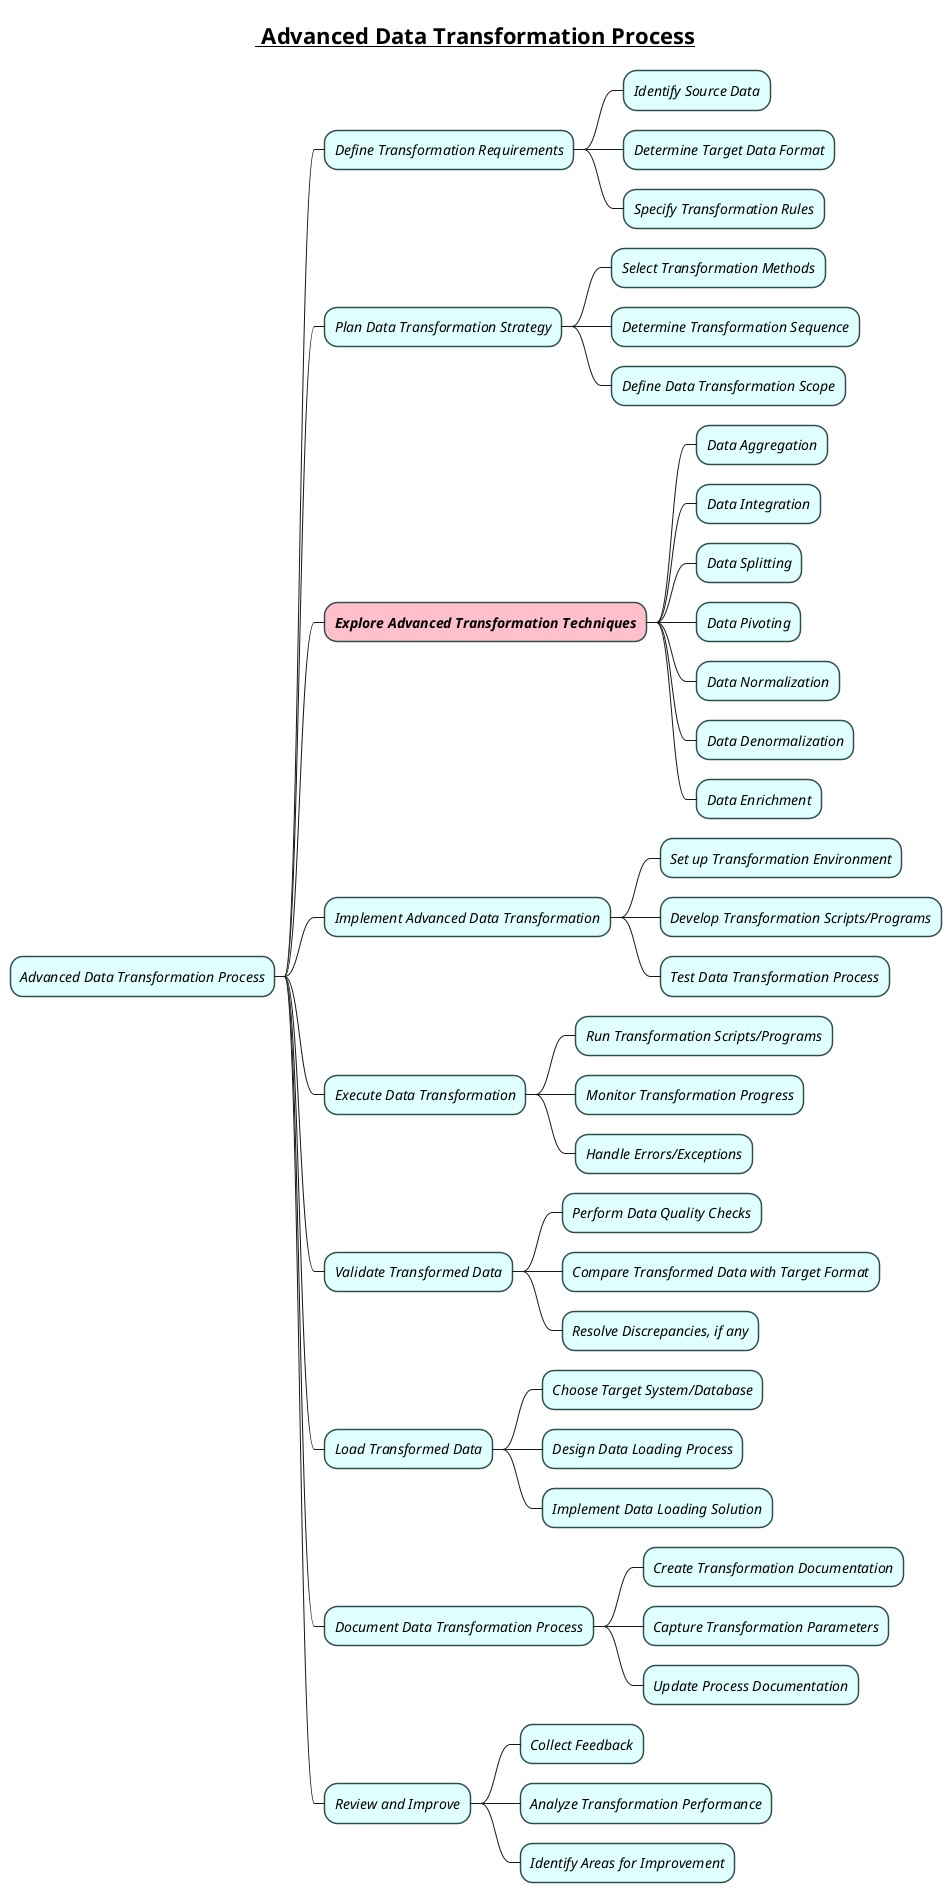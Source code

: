 @startmindmap
skinparam node {
    BorderColor DarkSlateGray
    BackgroundColor LightCyan
    FontStyle italic
}
skinparam connector {
    Color DarkSlateGray
    FontStyle Bold
}

title   =__ Advanced Data Transformation Process__
* Advanced Data Transformation Process

** Define Transformation Requirements
*** Identify Source Data
*** Determine Target Data Format
*** Specify Transformation Rules

** Plan Data Transformation Strategy
*** Select Transformation Methods
*** Determine Transformation Sequence
*** Define Data Transformation Scope

**[#pink] **Explore Advanced Transformation Techniques**
*** Data Aggregation
*** Data Integration
*** Data Splitting
*** Data Pivoting
*** Data Normalization
*** Data Denormalization
*** Data Enrichment

** Implement Advanced Data Transformation
*** Set up Transformation Environment
*** Develop Transformation Scripts/Programs
*** Test Data Transformation Process

** Execute Data Transformation
*** Run Transformation Scripts/Programs
*** Monitor Transformation Progress
*** Handle Errors/Exceptions

** Validate Transformed Data
*** Perform Data Quality Checks
*** Compare Transformed Data with Target Format
*** Resolve Discrepancies, if any

** Load Transformed Data
*** Choose Target System/Database
*** Design Data Loading Process
*** Implement Data Loading Solution

** Document Data Transformation Process
*** Create Transformation Documentation
*** Capture Transformation Parameters
*** Update Process Documentation

** Review and Improve
*** Collect Feedback
*** Analyze Transformation Performance
*** Identify Areas for Improvement
@endmindmap
